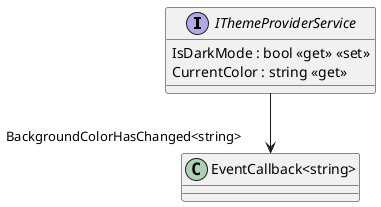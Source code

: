 @startuml
interface IThemeProviderService {
    IsDarkMode : bool <<get>> <<set>>
    CurrentColor : string <<get>>
}
class "EventCallback<string>" {
}
IThemeProviderService --> "BackgroundColorHasChanged<string>" "EventCallback<string>"
@enduml
